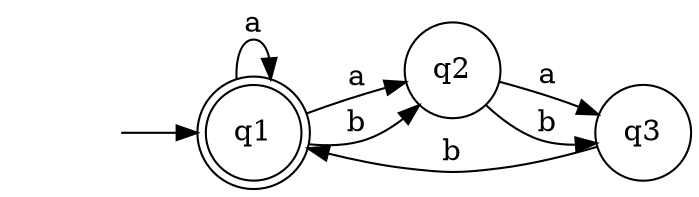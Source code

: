 digraph G {
  rankdir = LR;
  node [shape = doublecircle]; q1;
  node [shape = circle];
  q1 -> q1 [label = "a"];
  q1 -> q2 [label = "a"];
  q1 -> q2 [label = "b"];
  q2 -> q3 [label = "a"];
  q2 -> q3 [label = "b"];
  q3 -> q1 [label = "b"];

  node [shape = none, label = ""] 0;
  0 -> q1;
}


